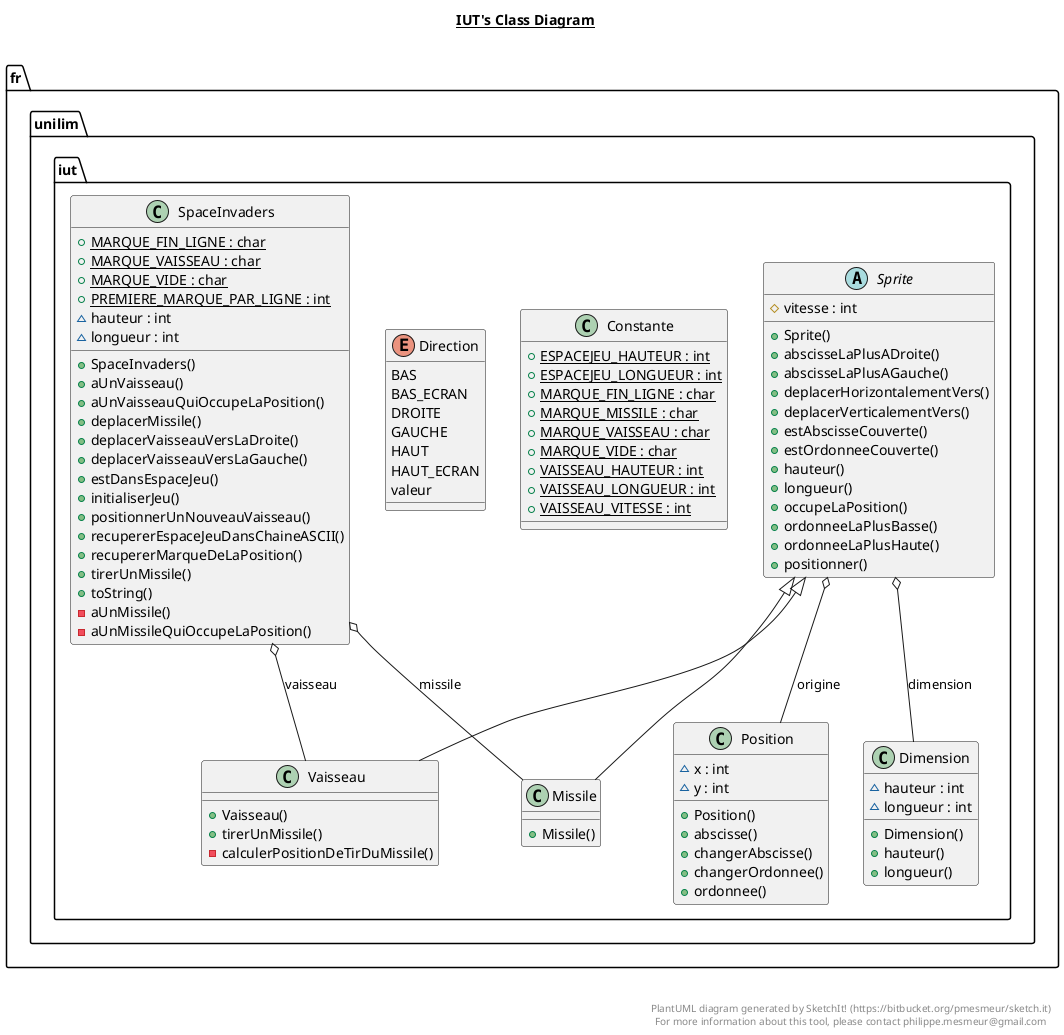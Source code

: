 @startuml

title __IUT's Class Diagram__\n

  namespace fr.unilim.iut {
    class fr.unilim.iut.Constante {
        {static} + ESPACEJEU_HAUTEUR : int
        {static} + ESPACEJEU_LONGUEUR : int
        {static} + MARQUE_FIN_LIGNE : char
        {static} + MARQUE_MISSILE : char
        {static} + MARQUE_VAISSEAU : char
        {static} + MARQUE_VIDE : char
        {static} + VAISSEAU_HAUTEUR : int
        {static} + VAISSEAU_LONGUEUR : int
        {static} + VAISSEAU_VITESSE : int
    }
  }
  

  namespace fr.unilim.iut {
    class fr.unilim.iut.Dimension {
        ~ hauteur : int
        ~ longueur : int
        + Dimension()
        + hauteur()
        + longueur()
    }
  }
  

  namespace fr.unilim.iut {
    enum Direction {
      BAS
      BAS_ECRAN
      DROITE
      GAUCHE
      HAUT
      HAUT_ECRAN
      valeur
    }
  }
  

  namespace fr.unilim.iut {
    class fr.unilim.iut.Missile {
        + Missile()
    }
  }
  

  namespace fr.unilim.iut {
    class fr.unilim.iut.Position {
        ~ x : int
        ~ y : int
        + Position()
        + abscisse()
        + changerAbscisse()
        + changerOrdonnee()
        + ordonnee()
    }
  }
  

  namespace fr.unilim.iut {
    class fr.unilim.iut.SpaceInvaders {
        {static} + MARQUE_FIN_LIGNE : char
        {static} + MARQUE_VAISSEAU : char
        {static} + MARQUE_VIDE : char
        {static} + PREMIERE_MARQUE_PAR_LIGNE : int
        ~ hauteur : int
        ~ longueur : int
        + SpaceInvaders()
        + aUnVaisseau()
        + aUnVaisseauQuiOccupeLaPosition()
        + deplacerMissile()
        + deplacerVaisseauVersLaDroite()
        + deplacerVaisseauVersLaGauche()
        + estDansEspaceJeu()
        + initialiserJeu()
        + positionnerUnNouveauVaisseau()
        + recupererEspaceJeuDansChaineASCII()
        + recupererMarqueDeLaPosition()
        + tirerUnMissile()
        + toString()
        - aUnMissile()
        - aUnMissileQuiOccupeLaPosition()
    }
  }
  

  namespace fr.unilim.iut {
    abstract class fr.unilim.iut.Sprite {
        # vitesse : int
        + Sprite()
        + abscisseLaPlusADroite()
        + abscisseLaPlusAGauche()
        + deplacerHorizontalementVers()
        + deplacerVerticalementVers()
        + estAbscisseCouverte()
        + estOrdonneeCouverte()
        + hauteur()
        + longueur()
        + occupeLaPosition()
        + ordonneeLaPlusBasse()
        + ordonneeLaPlusHaute()
        + positionner()
    }
  }
  

  namespace fr.unilim.iut {
    class fr.unilim.iut.Vaisseau {
        + Vaisseau()
        + tirerUnMissile()
        - calculerPositionDeTirDuMissile()
    }
  }
  

  fr.unilim.iut.Missile -up-|> fr.unilim.iut.Sprite
  fr.unilim.iut.SpaceInvaders o-- fr.unilim.iut.Missile : missile
  fr.unilim.iut.SpaceInvaders o-- fr.unilim.iut.Vaisseau : vaisseau
  fr.unilim.iut.Sprite o-- fr.unilim.iut.Dimension : dimension
  fr.unilim.iut.Sprite o-- fr.unilim.iut.Position : origine
  fr.unilim.iut.Vaisseau -up-|> fr.unilim.iut.Sprite


right footer


PlantUML diagram generated by SketchIt! (https://bitbucket.org/pmesmeur/sketch.it)
For more information about this tool, please contact philippe.mesmeur@gmail.com
endfooter

@enduml
